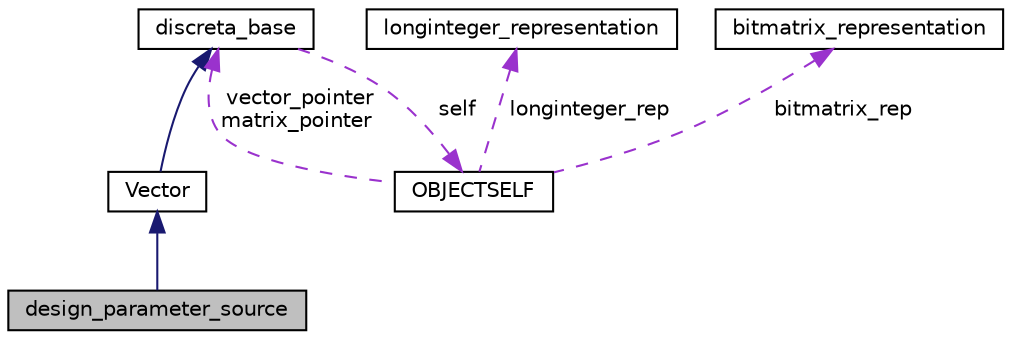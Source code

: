 digraph "design_parameter_source"
{
  edge [fontname="Helvetica",fontsize="10",labelfontname="Helvetica",labelfontsize="10"];
  node [fontname="Helvetica",fontsize="10",shape=record];
  Node3 [label="design_parameter_source",height=0.2,width=0.4,color="black", fillcolor="grey75", style="filled", fontcolor="black"];
  Node4 -> Node3 [dir="back",color="midnightblue",fontsize="10",style="solid",fontname="Helvetica"];
  Node4 [label="Vector",height=0.2,width=0.4,color="black", fillcolor="white", style="filled",URL="$d5/db2/class_vector.html"];
  Node5 -> Node4 [dir="back",color="midnightblue",fontsize="10",style="solid",fontname="Helvetica"];
  Node5 [label="discreta_base",height=0.2,width=0.4,color="black", fillcolor="white", style="filled",URL="$d7/d71/classdiscreta__base.html"];
  Node6 -> Node5 [dir="back",color="darkorchid3",fontsize="10",style="dashed",label=" self" ,fontname="Helvetica"];
  Node6 [label="OBJECTSELF",height=0.2,width=0.4,color="black", fillcolor="white", style="filled",URL="$d0/dd9/union_o_b_j_e_c_t_s_e_l_f.html"];
  Node5 -> Node6 [dir="back",color="darkorchid3",fontsize="10",style="dashed",label=" vector_pointer\nmatrix_pointer" ,fontname="Helvetica"];
  Node7 -> Node6 [dir="back",color="darkorchid3",fontsize="10",style="dashed",label=" longinteger_rep" ,fontname="Helvetica"];
  Node7 [label="longinteger_representation",height=0.2,width=0.4,color="black", fillcolor="white", style="filled",URL="$dd/d35/structlonginteger__representation.html"];
  Node8 -> Node6 [dir="back",color="darkorchid3",fontsize="10",style="dashed",label=" bitmatrix_rep" ,fontname="Helvetica"];
  Node8 [label="bitmatrix_representation",height=0.2,width=0.4,color="black", fillcolor="white", style="filled",URL="$de/da0/structbitmatrix__representation.html"];
}
